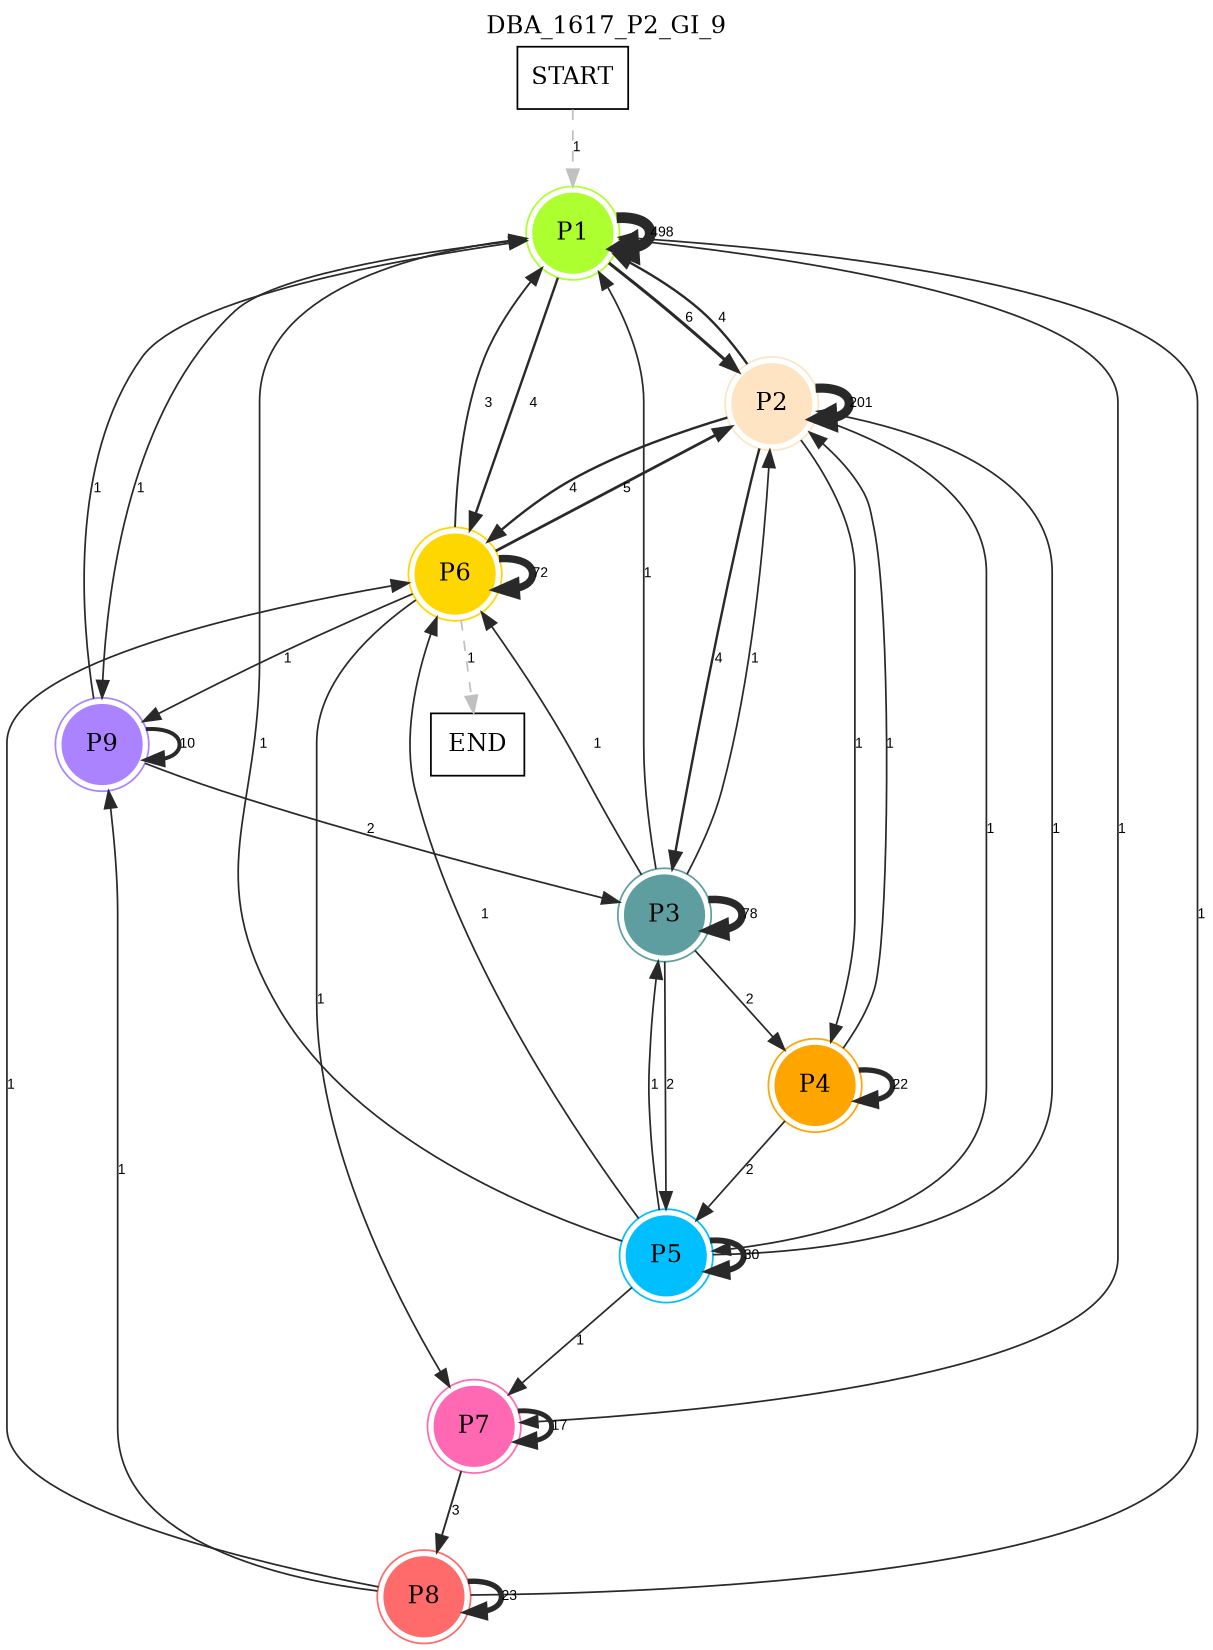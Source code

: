 digraph DBA_1617_P2_GI_9 {
	labelloc="t";
	label=DBA_1617_P2_GI_9;
	dpi = 150
	size="16,11!";
	margin = 0;
"START" [shape=box, fillcolor=white, style=filled, color=black]
"P1" [shape=circle, color=greenyellow, peripheries=2, style=filled]
"P2" [shape=circle, color=bisque, peripheries=2, style=filled]
"P3" [shape=circle, color=cadetblue, peripheries=2, style=filled]
"P4" [shape=circle, color=orange, peripheries=2, style=filled]
"P5" [shape=circle, color=deepskyblue, peripheries=2, style=filled]
"P6" [shape=circle, color=gold, peripheries=2, style=filled]
"P7" [shape=circle, color=hotpink, peripheries=2, style=filled]
"P8" [shape=circle, color=indianred1, peripheries=2, style=filled]
"P9" [shape=circle, color=mediumpurple1, peripheries=2, style=filled]
"END" [shape=box, fillcolor=white, style=filled, color=black]
"START" -> "P1" [ style = dashed color=grey label ="1" labelfloat=false fontname="Arial" fontsize=8]

"P1" -> "P1" [ color=grey16 penwidth = "6.21060007702465"label ="498" labelfloat=false fontname="Arial" fontsize=8]

"P1" -> "P2" [ color=grey16 penwidth = "1.79175946922805"label ="6" labelfloat=false fontname="Arial" fontsize=8]

"P1" -> "P6" [ color=grey16 penwidth = "1.38629436111989"label ="4" labelfloat=false fontname="Arial" fontsize=8]

"P1" -> "P7" [ color=grey16 penwidth = "1"label ="1" labelfloat=false fontname="Arial" fontsize=8]

"P1" -> "P9" [ color=grey16 penwidth = "1"label ="1" labelfloat=false fontname="Arial" fontsize=8]

"P2" -> "P1" [ color=grey16 penwidth = "1.38629436111989"label ="4" labelfloat=false fontname="Arial" fontsize=8]

"P2" -> "P2" [ color=grey16 penwidth = "5.30330490805908"label ="201" labelfloat=false fontname="Arial" fontsize=8]

"P2" -> "P3" [ color=grey16 penwidth = "1.38629436111989"label ="4" labelfloat=false fontname="Arial" fontsize=8]

"P2" -> "P4" [ color=grey16 penwidth = "1"label ="1" labelfloat=false fontname="Arial" fontsize=8]

"P2" -> "P5" [ color=grey16 penwidth = "1"label ="1" labelfloat=false fontname="Arial" fontsize=8]

"P2" -> "P6" [ color=grey16 penwidth = "1.38629436111989"label ="4" labelfloat=false fontname="Arial" fontsize=8]

"P3" -> "P1" [ color=grey16 penwidth = "1"label ="1" labelfloat=false fontname="Arial" fontsize=8]

"P3" -> "P2" [ color=grey16 penwidth = "1"label ="1" labelfloat=false fontname="Arial" fontsize=8]

"P3" -> "P3" [ color=grey16 penwidth = "4.35670882668959"label ="78" labelfloat=false fontname="Arial" fontsize=8]

"P3" -> "P4" [ color=grey16 penwidth = "1"label ="2" labelfloat=false fontname="Arial" fontsize=8]

"P3" -> "P5" [ color=grey16 penwidth = "1"label ="2" labelfloat=false fontname="Arial" fontsize=8]

"P3" -> "P6" [ color=grey16 penwidth = "1"label ="1" labelfloat=false fontname="Arial" fontsize=8]

"P4" -> "P2" [ color=grey16 penwidth = "1"label ="1" labelfloat=false fontname="Arial" fontsize=8]

"P4" -> "P4" [ color=grey16 penwidth = "3.09104245335832"label ="22" labelfloat=false fontname="Arial" fontsize=8]

"P4" -> "P5" [ color=grey16 penwidth = "1"label ="2" labelfloat=false fontname="Arial" fontsize=8]

"P5" -> "P1" [ color=grey16 penwidth = "1"label ="1" labelfloat=false fontname="Arial" fontsize=8]

"P5" -> "P2" [ color=grey16 penwidth = "1"label ="1" labelfloat=false fontname="Arial" fontsize=8]

"P5" -> "P3" [ color=grey16 penwidth = "1"label ="1" labelfloat=false fontname="Arial" fontsize=8]

"P5" -> "P5" [ color=grey16 penwidth = "3.40119738166216"label ="30" labelfloat=false fontname="Arial" fontsize=8]

"P5" -> "P6" [ color=grey16 penwidth = "1"label ="1" labelfloat=false fontname="Arial" fontsize=8]

"P5" -> "P7" [ color=grey16 penwidth = "1"label ="1" labelfloat=false fontname="Arial" fontsize=8]

"P6" -> "P1" [ color=grey16 penwidth = "1.09861228866811"label ="3" labelfloat=false fontname="Arial" fontsize=8]

"P6" -> "P2" [ color=grey16 penwidth = "1.6094379124341"label ="5" labelfloat=false fontname="Arial" fontsize=8]

"P6" -> "P6" [ color=grey16 penwidth = "4.27666611901606"label ="72" labelfloat=false fontname="Arial" fontsize=8]

"P6" -> "P7" [ color=grey16 penwidth = "1"label ="1" labelfloat=false fontname="Arial" fontsize=8]

"P6" -> "P9" [ color=grey16 penwidth = "1"label ="1" labelfloat=false fontname="Arial" fontsize=8]

"P6" -> "END" [ style = dashed color=grey label ="1" labelfloat=false fontname="Arial" fontsize=8]

"P7" -> "P7" [ color=grey16 penwidth = "2.83321334405622"label ="17" labelfloat=false fontname="Arial" fontsize=8]

"P7" -> "P8" [ color=grey16 penwidth = "1.09861228866811"label ="3" labelfloat=false fontname="Arial" fontsize=8]

"P8" -> "P1" [ color=grey16 penwidth = "1"label ="1" labelfloat=false fontname="Arial" fontsize=8]

"P8" -> "P6" [ color=grey16 penwidth = "1"label ="1" labelfloat=false fontname="Arial" fontsize=8]

"P8" -> "P8" [ color=grey16 penwidth = "3.13549421592915"label ="23" labelfloat=false fontname="Arial" fontsize=8]

"P8" -> "P9" [ color=grey16 penwidth = "1"label ="1" labelfloat=false fontname="Arial" fontsize=8]

"P9" -> "P1" [ color=grey16 penwidth = "1"label ="1" labelfloat=false fontname="Arial" fontsize=8]

"P9" -> "P3" [ color=grey16 penwidth = "1"label ="2" labelfloat=false fontname="Arial" fontsize=8]

"P9" -> "P9" [ color=grey16 penwidth = "2.30258509299405"label ="10" labelfloat=false fontname="Arial" fontsize=8]

}
